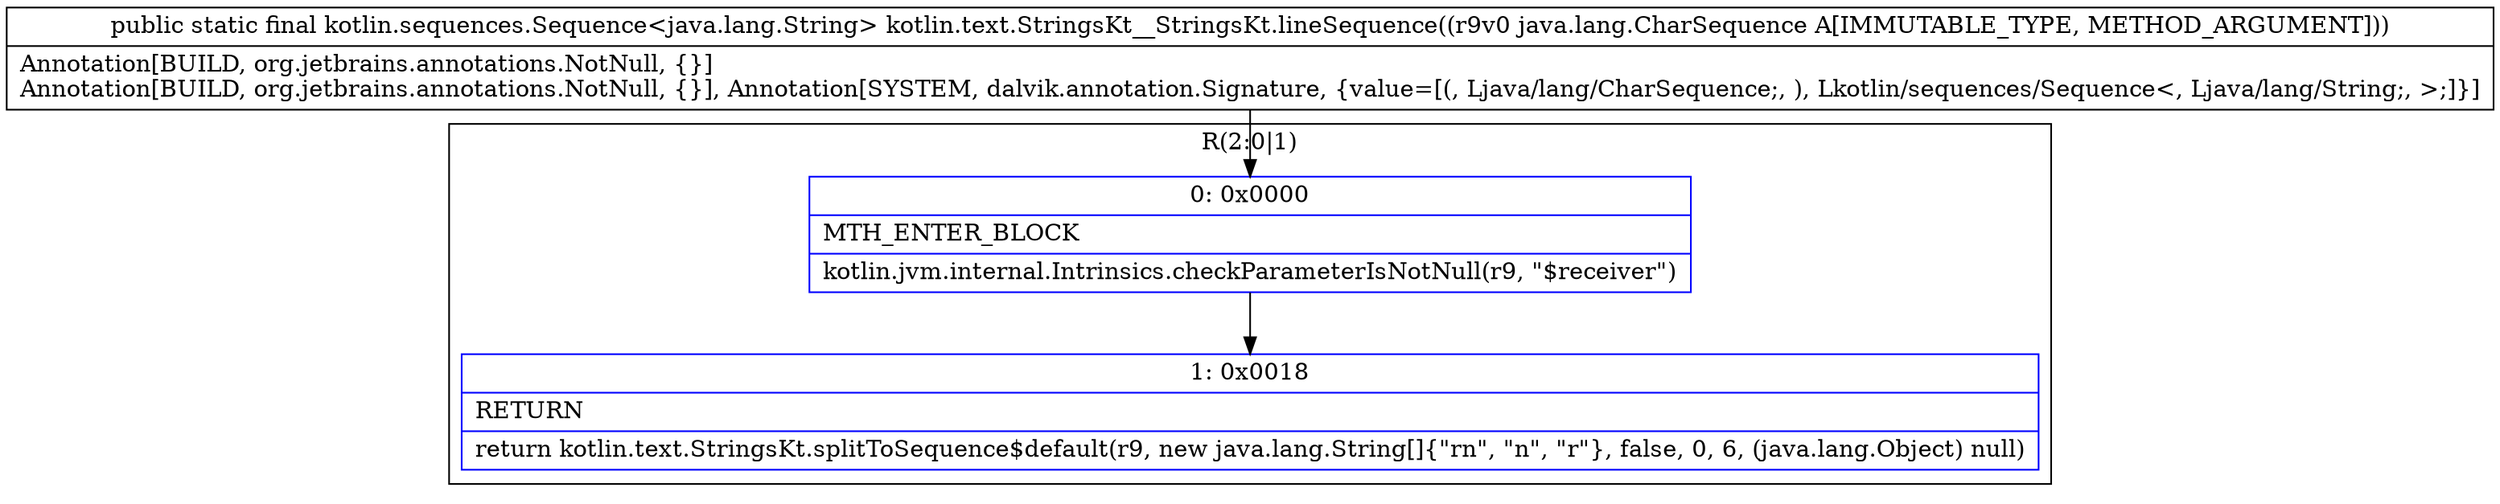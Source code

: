 digraph "CFG forkotlin.text.StringsKt__StringsKt.lineSequence(Ljava\/lang\/CharSequence;)Lkotlin\/sequences\/Sequence;" {
subgraph cluster_Region_1538597089 {
label = "R(2:0|1)";
node [shape=record,color=blue];
Node_0 [shape=record,label="{0\:\ 0x0000|MTH_ENTER_BLOCK\l|kotlin.jvm.internal.Intrinsics.checkParameterIsNotNull(r9, \"$receiver\")\l}"];
Node_1 [shape=record,label="{1\:\ 0x0018|RETURN\l|return kotlin.text.StringsKt.splitToSequence$default(r9, new java.lang.String[]\{\"rn\", \"n\", \"r\"\}, false, 0, 6, (java.lang.Object) null)\l}"];
}
MethodNode[shape=record,label="{public static final kotlin.sequences.Sequence\<java.lang.String\> kotlin.text.StringsKt__StringsKt.lineSequence((r9v0 java.lang.CharSequence A[IMMUTABLE_TYPE, METHOD_ARGUMENT]))  | Annotation[BUILD, org.jetbrains.annotations.NotNull, \{\}]\lAnnotation[BUILD, org.jetbrains.annotations.NotNull, \{\}], Annotation[SYSTEM, dalvik.annotation.Signature, \{value=[(, Ljava\/lang\/CharSequence;, ), Lkotlin\/sequences\/Sequence\<, Ljava\/lang\/String;, \>;]\}]\l}"];
MethodNode -> Node_0;
Node_0 -> Node_1;
}

